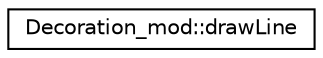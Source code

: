 digraph "Graphical Class Hierarchy"
{
 // LATEX_PDF_SIZE
  edge [fontname="Helvetica",fontsize="10",labelfontname="Helvetica",labelfontsize="10"];
  node [fontname="Helvetica",fontsize="10",shape=record];
  rankdir="LR";
  Node0 [label="Decoration_mod::drawLine",height=0.2,width=0.4,color="black", fillcolor="white", style="filled",URL="$interfaceDecoration__mod_1_1drawLine.html",tooltip="Return a string which is a pattern repetition for the requested width."];
}
